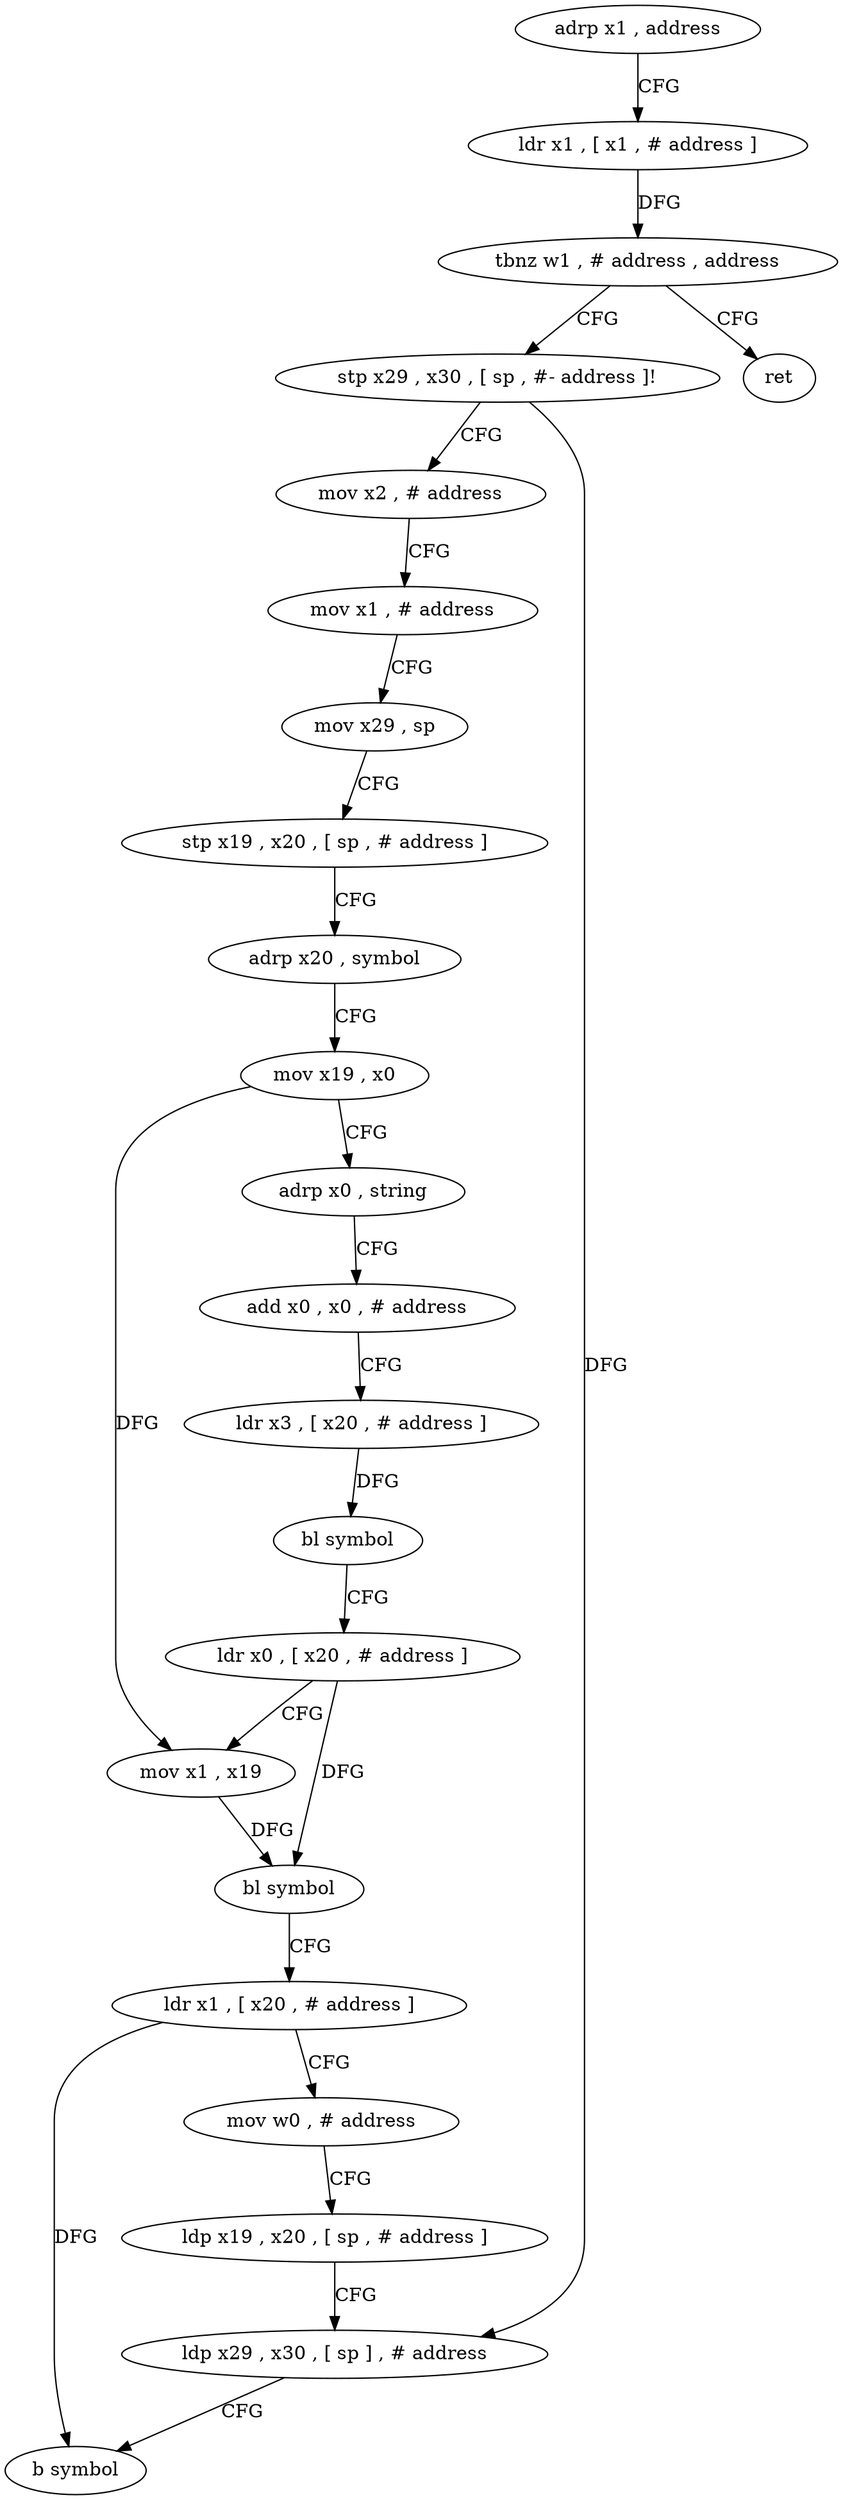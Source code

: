 digraph "func" {
"4219104" [label = "adrp x1 , address" ]
"4219108" [label = "ldr x1 , [ x1 , # address ]" ]
"4219112" [label = "tbnz w1 , # address , address" ]
"4219120" [label = "stp x29 , x30 , [ sp , #- address ]!" ]
"4219116" [label = "ret" ]
"4219124" [label = "mov x2 , # address" ]
"4219128" [label = "mov x1 , # address" ]
"4219132" [label = "mov x29 , sp" ]
"4219136" [label = "stp x19 , x20 , [ sp , # address ]" ]
"4219140" [label = "adrp x20 , symbol" ]
"4219144" [label = "mov x19 , x0" ]
"4219148" [label = "adrp x0 , string" ]
"4219152" [label = "add x0 , x0 , # address" ]
"4219156" [label = "ldr x3 , [ x20 , # address ]" ]
"4219160" [label = "bl symbol" ]
"4219164" [label = "ldr x0 , [ x20 , # address ]" ]
"4219168" [label = "mov x1 , x19" ]
"4219172" [label = "bl symbol" ]
"4219176" [label = "ldr x1 , [ x20 , # address ]" ]
"4219180" [label = "mov w0 , # address" ]
"4219184" [label = "ldp x19 , x20 , [ sp , # address ]" ]
"4219188" [label = "ldp x29 , x30 , [ sp ] , # address" ]
"4219192" [label = "b symbol" ]
"4219104" -> "4219108" [ label = "CFG" ]
"4219108" -> "4219112" [ label = "DFG" ]
"4219112" -> "4219120" [ label = "CFG" ]
"4219112" -> "4219116" [ label = "CFG" ]
"4219120" -> "4219124" [ label = "CFG" ]
"4219120" -> "4219188" [ label = "DFG" ]
"4219124" -> "4219128" [ label = "CFG" ]
"4219128" -> "4219132" [ label = "CFG" ]
"4219132" -> "4219136" [ label = "CFG" ]
"4219136" -> "4219140" [ label = "CFG" ]
"4219140" -> "4219144" [ label = "CFG" ]
"4219144" -> "4219148" [ label = "CFG" ]
"4219144" -> "4219168" [ label = "DFG" ]
"4219148" -> "4219152" [ label = "CFG" ]
"4219152" -> "4219156" [ label = "CFG" ]
"4219156" -> "4219160" [ label = "DFG" ]
"4219160" -> "4219164" [ label = "CFG" ]
"4219164" -> "4219168" [ label = "CFG" ]
"4219164" -> "4219172" [ label = "DFG" ]
"4219168" -> "4219172" [ label = "DFG" ]
"4219172" -> "4219176" [ label = "CFG" ]
"4219176" -> "4219180" [ label = "CFG" ]
"4219176" -> "4219192" [ label = "DFG" ]
"4219180" -> "4219184" [ label = "CFG" ]
"4219184" -> "4219188" [ label = "CFG" ]
"4219188" -> "4219192" [ label = "CFG" ]
}
